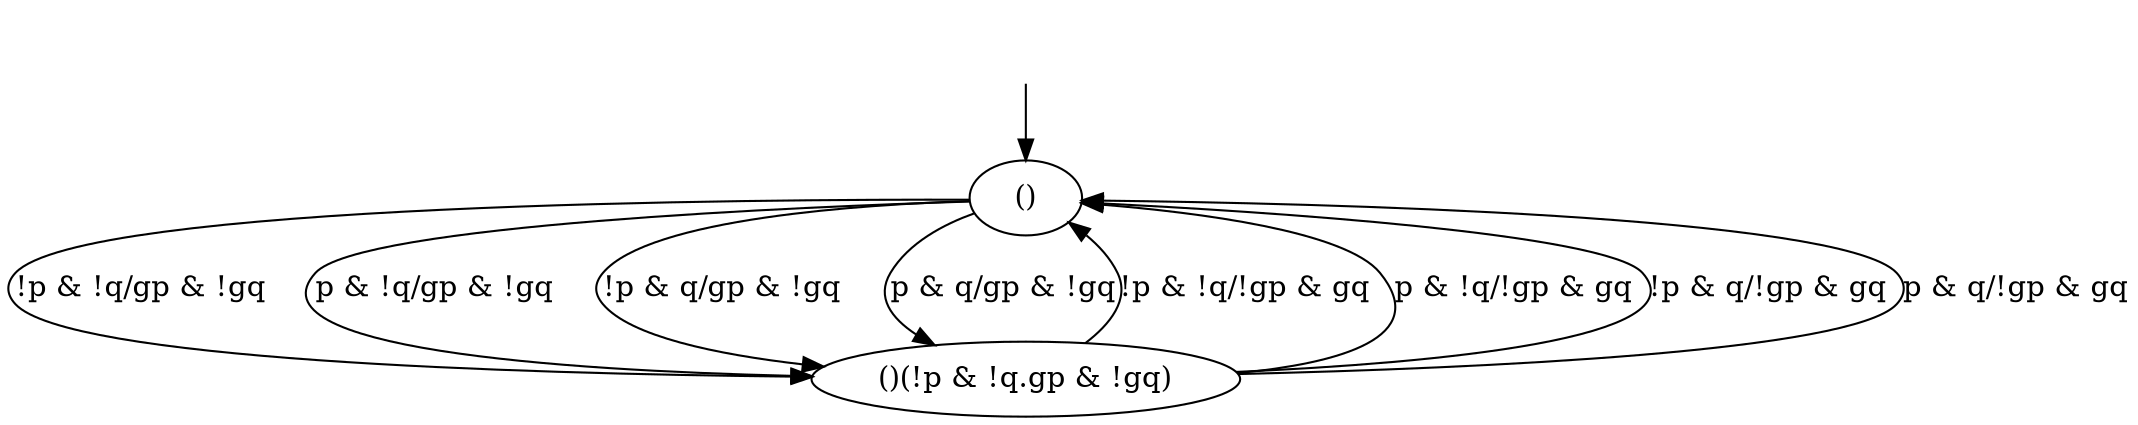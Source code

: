 digraph "examples/ArbitersTwoProcess/example1" {
"()" [label="()"];
"()(!p & !q.gp & !gq)" [label="()(!p & !q.gp & !gq)"];
"()" -> "()(!p & !q.gp & !gq)"  [label="!p & !q/gp & !gq"];
"()" -> "()(!p & !q.gp & !gq)"  [label="p & !q/gp & !gq"];
"()" -> "()(!p & !q.gp & !gq)"  [label="!p & q/gp & !gq"];
"()" -> "()(!p & !q.gp & !gq)"  [label="p & q/gp & !gq"];
"()(!p & !q.gp & !gq)" -> "()"  [label="!p & !q/!gp & gq"];
"()(!p & !q.gp & !gq)" -> "()"  [label="p & !q/!gp & gq"];
"()(!p & !q.gp & !gq)" -> "()"  [label="!p & q/!gp & gq"];
"()(!p & !q.gp & !gq)" -> "()"  [label="p & q/!gp & gq"];
__start0 [label="", shape=none];
__start0 -> "()"  [label=""];
}

